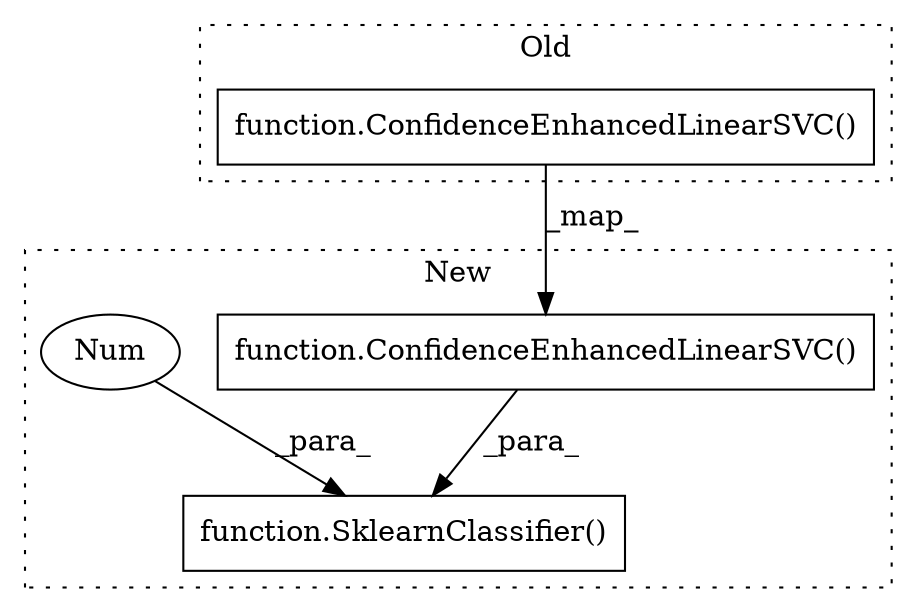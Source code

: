 digraph G {
subgraph cluster0 {
1 [label="function.ConfidenceEnhancedLinearSVC()" a="75" s="7240" l="29" shape="box"];
label = "Old";
style="dotted";
}
subgraph cluster1 {
2 [label="function.ConfidenceEnhancedLinearSVC()" a="75" s="7375" l="29" shape="box"];
3 [label="function.SklearnClassifier()" a="75" s="7357,7407" l="18,1" shape="box"];
4 [label="Num" a="76" s="7406" l="1" shape="ellipse"];
label = "New";
style="dotted";
}
1 -> 2 [label="_map_"];
2 -> 3 [label="_para_"];
4 -> 3 [label="_para_"];
}